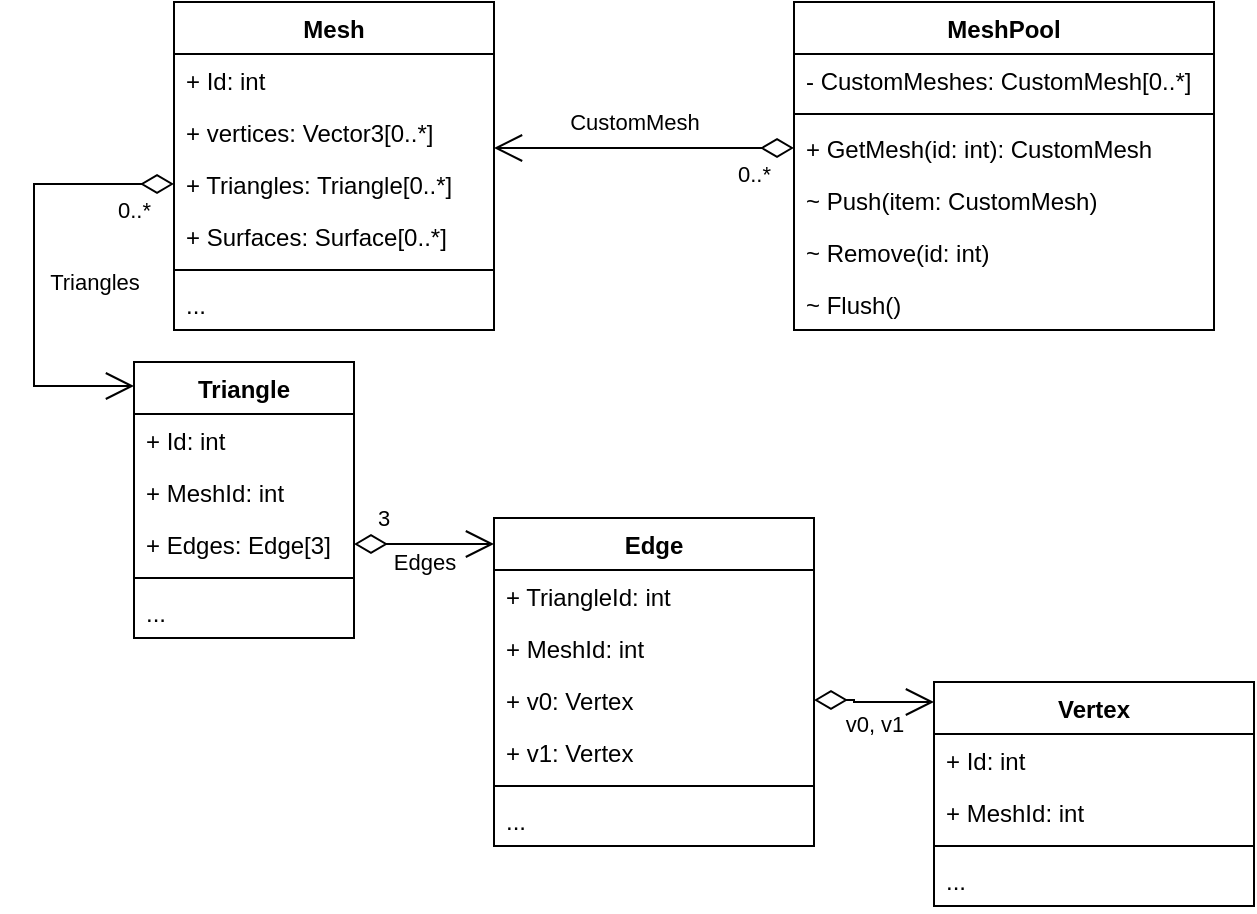 <mxfile version="13.9.8" type="github">
  <diagram id="CSNa1o_LZb486N3WpBpA" name="Page-1">
    <mxGraphModel dx="1221" dy="682" grid="1" gridSize="10" guides="1" tooltips="1" connect="1" arrows="1" fold="1" page="1" pageScale="1" pageWidth="827" pageHeight="1169" math="0" shadow="0">
      <root>
        <mxCell id="0" />
        <mxCell id="1" parent="0" />
        <mxCell id="c-aoi3J2XqIeh12601WA-1" value="Mesh" style="swimlane;fontStyle=1;align=center;verticalAlign=top;childLayout=stackLayout;horizontal=1;startSize=26;horizontalStack=0;resizeParent=1;resizeParentMax=0;resizeLast=0;collapsible=1;marginBottom=0;" vertex="1" parent="1">
          <mxGeometry x="150" y="90" width="160" height="164" as="geometry" />
        </mxCell>
        <mxCell id="c-aoi3J2XqIeh12601WA-2" value="+ Id: int" style="text;strokeColor=none;fillColor=none;align=left;verticalAlign=top;spacingLeft=4;spacingRight=4;overflow=hidden;rotatable=0;points=[[0,0.5],[1,0.5]];portConstraint=eastwest;" vertex="1" parent="c-aoi3J2XqIeh12601WA-1">
          <mxGeometry y="26" width="160" height="26" as="geometry" />
        </mxCell>
        <mxCell id="c-aoi3J2XqIeh12601WA-21" value="+ vertices: Vector3[0..*]" style="text;strokeColor=none;fillColor=none;align=left;verticalAlign=top;spacingLeft=4;spacingRight=4;overflow=hidden;rotatable=0;points=[[0,0.5],[1,0.5]];portConstraint=eastwest;" vertex="1" parent="c-aoi3J2XqIeh12601WA-1">
          <mxGeometry y="52" width="160" height="26" as="geometry" />
        </mxCell>
        <mxCell id="c-aoi3J2XqIeh12601WA-22" value="+ Triangles: Triangle[0..*]" style="text;strokeColor=none;fillColor=none;align=left;verticalAlign=top;spacingLeft=4;spacingRight=4;overflow=hidden;rotatable=0;points=[[0,0.5],[1,0.5]];portConstraint=eastwest;" vertex="1" parent="c-aoi3J2XqIeh12601WA-1">
          <mxGeometry y="78" width="160" height="26" as="geometry" />
        </mxCell>
        <mxCell id="c-aoi3J2XqIeh12601WA-23" value="+ Surfaces: Surface[0..*]" style="text;strokeColor=none;fillColor=none;align=left;verticalAlign=top;spacingLeft=4;spacingRight=4;overflow=hidden;rotatable=0;points=[[0,0.5],[1,0.5]];portConstraint=eastwest;" vertex="1" parent="c-aoi3J2XqIeh12601WA-1">
          <mxGeometry y="104" width="160" height="26" as="geometry" />
        </mxCell>
        <mxCell id="c-aoi3J2XqIeh12601WA-3" value="" style="line;strokeWidth=1;fillColor=none;align=left;verticalAlign=middle;spacingTop=-1;spacingLeft=3;spacingRight=3;rotatable=0;labelPosition=right;points=[];portConstraint=eastwest;" vertex="1" parent="c-aoi3J2XqIeh12601WA-1">
          <mxGeometry y="130" width="160" height="8" as="geometry" />
        </mxCell>
        <mxCell id="c-aoi3J2XqIeh12601WA-4" value="..." style="text;strokeColor=none;fillColor=none;align=left;verticalAlign=top;spacingLeft=4;spacingRight=4;overflow=hidden;rotatable=0;points=[[0,0.5],[1,0.5]];portConstraint=eastwest;" vertex="1" parent="c-aoi3J2XqIeh12601WA-1">
          <mxGeometry y="138" width="160" height="26" as="geometry" />
        </mxCell>
        <mxCell id="c-aoi3J2XqIeh12601WA-5" value="MeshPool" style="swimlane;fontStyle=1;align=center;verticalAlign=top;childLayout=stackLayout;horizontal=1;startSize=26;horizontalStack=0;resizeParent=1;resizeParentMax=0;resizeLast=0;collapsible=1;marginBottom=0;" vertex="1" parent="1">
          <mxGeometry x="460" y="90" width="210" height="164" as="geometry" />
        </mxCell>
        <mxCell id="c-aoi3J2XqIeh12601WA-6" value="- CustomMeshes: CustomMesh[0..*]" style="text;strokeColor=none;fillColor=none;align=left;verticalAlign=top;spacingLeft=4;spacingRight=4;overflow=hidden;rotatable=0;points=[[0,0.5],[1,0.5]];portConstraint=eastwest;" vertex="1" parent="c-aoi3J2XqIeh12601WA-5">
          <mxGeometry y="26" width="210" height="26" as="geometry" />
        </mxCell>
        <mxCell id="c-aoi3J2XqIeh12601WA-7" value="" style="line;strokeWidth=1;fillColor=none;align=left;verticalAlign=middle;spacingTop=-1;spacingLeft=3;spacingRight=3;rotatable=0;labelPosition=right;points=[];portConstraint=eastwest;" vertex="1" parent="c-aoi3J2XqIeh12601WA-5">
          <mxGeometry y="52" width="210" height="8" as="geometry" />
        </mxCell>
        <mxCell id="c-aoi3J2XqIeh12601WA-8" value="+ GetMesh(id: int): CustomMesh" style="text;strokeColor=none;fillColor=none;align=left;verticalAlign=top;spacingLeft=4;spacingRight=4;overflow=hidden;rotatable=0;points=[[0,0.5],[1,0.5]];portConstraint=eastwest;" vertex="1" parent="c-aoi3J2XqIeh12601WA-5">
          <mxGeometry y="60" width="210" height="26" as="geometry" />
        </mxCell>
        <mxCell id="c-aoi3J2XqIeh12601WA-24" value="~ Push(item: CustomMesh)" style="text;strokeColor=none;fillColor=none;align=left;verticalAlign=top;spacingLeft=4;spacingRight=4;overflow=hidden;rotatable=0;points=[[0,0.5],[1,0.5]];portConstraint=eastwest;" vertex="1" parent="c-aoi3J2XqIeh12601WA-5">
          <mxGeometry y="86" width="210" height="26" as="geometry" />
        </mxCell>
        <mxCell id="c-aoi3J2XqIeh12601WA-25" value="~ Remove(id: int)" style="text;strokeColor=none;fillColor=none;align=left;verticalAlign=top;spacingLeft=4;spacingRight=4;overflow=hidden;rotatable=0;points=[[0,0.5],[1,0.5]];portConstraint=eastwest;" vertex="1" parent="c-aoi3J2XqIeh12601WA-5">
          <mxGeometry y="112" width="210" height="26" as="geometry" />
        </mxCell>
        <mxCell id="c-aoi3J2XqIeh12601WA-26" value="~ Flush()" style="text;strokeColor=none;fillColor=none;align=left;verticalAlign=top;spacingLeft=4;spacingRight=4;overflow=hidden;rotatable=0;points=[[0,0.5],[1,0.5]];portConstraint=eastwest;" vertex="1" parent="c-aoi3J2XqIeh12601WA-5">
          <mxGeometry y="138" width="210" height="26" as="geometry" />
        </mxCell>
        <mxCell id="c-aoi3J2XqIeh12601WA-9" value="Triangle" style="swimlane;fontStyle=1;align=center;verticalAlign=top;childLayout=stackLayout;horizontal=1;startSize=26;horizontalStack=0;resizeParent=1;resizeParentMax=0;resizeLast=0;collapsible=1;marginBottom=0;" vertex="1" parent="1">
          <mxGeometry x="130" y="270" width="110" height="138" as="geometry" />
        </mxCell>
        <mxCell id="c-aoi3J2XqIeh12601WA-10" value="+ Id: int" style="text;strokeColor=none;fillColor=none;align=left;verticalAlign=top;spacingLeft=4;spacingRight=4;overflow=hidden;rotatable=0;points=[[0,0.5],[1,0.5]];portConstraint=eastwest;" vertex="1" parent="c-aoi3J2XqIeh12601WA-9">
          <mxGeometry y="26" width="110" height="26" as="geometry" />
        </mxCell>
        <mxCell id="c-aoi3J2XqIeh12601WA-33" value="+ MeshId: int" style="text;strokeColor=none;fillColor=none;align=left;verticalAlign=top;spacingLeft=4;spacingRight=4;overflow=hidden;rotatable=0;points=[[0,0.5],[1,0.5]];portConstraint=eastwest;" vertex="1" parent="c-aoi3J2XqIeh12601WA-9">
          <mxGeometry y="52" width="110" height="26" as="geometry" />
        </mxCell>
        <mxCell id="c-aoi3J2XqIeh12601WA-34" value="+ Edges: Edge[3]" style="text;strokeColor=none;fillColor=none;align=left;verticalAlign=top;spacingLeft=4;spacingRight=4;overflow=hidden;rotatable=0;points=[[0,0.5],[1,0.5]];portConstraint=eastwest;" vertex="1" parent="c-aoi3J2XqIeh12601WA-9">
          <mxGeometry y="78" width="110" height="26" as="geometry" />
        </mxCell>
        <mxCell id="c-aoi3J2XqIeh12601WA-11" value="" style="line;strokeWidth=1;fillColor=none;align=left;verticalAlign=middle;spacingTop=-1;spacingLeft=3;spacingRight=3;rotatable=0;labelPosition=right;points=[];portConstraint=eastwest;" vertex="1" parent="c-aoi3J2XqIeh12601WA-9">
          <mxGeometry y="104" width="110" height="8" as="geometry" />
        </mxCell>
        <mxCell id="c-aoi3J2XqIeh12601WA-12" value="..." style="text;strokeColor=none;fillColor=none;align=left;verticalAlign=top;spacingLeft=4;spacingRight=4;overflow=hidden;rotatable=0;points=[[0,0.5],[1,0.5]];portConstraint=eastwest;" vertex="1" parent="c-aoi3J2XqIeh12601WA-9">
          <mxGeometry y="112" width="110" height="26" as="geometry" />
        </mxCell>
        <mxCell id="c-aoi3J2XqIeh12601WA-13" value="Edge" style="swimlane;fontStyle=1;align=center;verticalAlign=top;childLayout=stackLayout;horizontal=1;startSize=26;horizontalStack=0;resizeParent=1;resizeParentMax=0;resizeLast=0;collapsible=1;marginBottom=0;" vertex="1" parent="1">
          <mxGeometry x="310" y="348" width="160" height="164" as="geometry" />
        </mxCell>
        <mxCell id="c-aoi3J2XqIeh12601WA-14" value="+ TriangleId: int" style="text;strokeColor=none;fillColor=none;align=left;verticalAlign=top;spacingLeft=4;spacingRight=4;overflow=hidden;rotatable=0;points=[[0,0.5],[1,0.5]];portConstraint=eastwest;" vertex="1" parent="c-aoi3J2XqIeh12601WA-13">
          <mxGeometry y="26" width="160" height="26" as="geometry" />
        </mxCell>
        <mxCell id="c-aoi3J2XqIeh12601WA-37" value="+ MeshId: int" style="text;strokeColor=none;fillColor=none;align=left;verticalAlign=top;spacingLeft=4;spacingRight=4;overflow=hidden;rotatable=0;points=[[0,0.5],[1,0.5]];portConstraint=eastwest;" vertex="1" parent="c-aoi3J2XqIeh12601WA-13">
          <mxGeometry y="52" width="160" height="26" as="geometry" />
        </mxCell>
        <mxCell id="c-aoi3J2XqIeh12601WA-38" value="+ v0: Vertex" style="text;strokeColor=none;fillColor=none;align=left;verticalAlign=top;spacingLeft=4;spacingRight=4;overflow=hidden;rotatable=0;points=[[0,0.5],[1,0.5]];portConstraint=eastwest;" vertex="1" parent="c-aoi3J2XqIeh12601WA-13">
          <mxGeometry y="78" width="160" height="26" as="geometry" />
        </mxCell>
        <mxCell id="c-aoi3J2XqIeh12601WA-39" value="+ v1: Vertex" style="text;strokeColor=none;fillColor=none;align=left;verticalAlign=top;spacingLeft=4;spacingRight=4;overflow=hidden;rotatable=0;points=[[0,0.5],[1,0.5]];portConstraint=eastwest;" vertex="1" parent="c-aoi3J2XqIeh12601WA-13">
          <mxGeometry y="104" width="160" height="26" as="geometry" />
        </mxCell>
        <mxCell id="c-aoi3J2XqIeh12601WA-15" value="" style="line;strokeWidth=1;fillColor=none;align=left;verticalAlign=middle;spacingTop=-1;spacingLeft=3;spacingRight=3;rotatable=0;labelPosition=right;points=[];portConstraint=eastwest;" vertex="1" parent="c-aoi3J2XqIeh12601WA-13">
          <mxGeometry y="130" width="160" height="8" as="geometry" />
        </mxCell>
        <mxCell id="c-aoi3J2XqIeh12601WA-16" value="..." style="text;strokeColor=none;fillColor=none;align=left;verticalAlign=top;spacingLeft=4;spacingRight=4;overflow=hidden;rotatable=0;points=[[0,0.5],[1,0.5]];portConstraint=eastwest;" vertex="1" parent="c-aoi3J2XqIeh12601WA-13">
          <mxGeometry y="138" width="160" height="26" as="geometry" />
        </mxCell>
        <mxCell id="c-aoi3J2XqIeh12601WA-17" value="Vertex" style="swimlane;fontStyle=1;align=center;verticalAlign=top;childLayout=stackLayout;horizontal=1;startSize=26;horizontalStack=0;resizeParent=1;resizeParentMax=0;resizeLast=0;collapsible=1;marginBottom=0;" vertex="1" parent="1">
          <mxGeometry x="530" y="430" width="160" height="112" as="geometry" />
        </mxCell>
        <mxCell id="c-aoi3J2XqIeh12601WA-18" value="+ Id: int" style="text;strokeColor=none;fillColor=none;align=left;verticalAlign=top;spacingLeft=4;spacingRight=4;overflow=hidden;rotatable=0;points=[[0,0.5],[1,0.5]];portConstraint=eastwest;" vertex="1" parent="c-aoi3J2XqIeh12601WA-17">
          <mxGeometry y="26" width="160" height="26" as="geometry" />
        </mxCell>
        <mxCell id="c-aoi3J2XqIeh12601WA-42" value="+ MeshId: int" style="text;strokeColor=none;fillColor=none;align=left;verticalAlign=top;spacingLeft=4;spacingRight=4;overflow=hidden;rotatable=0;points=[[0,0.5],[1,0.5]];portConstraint=eastwest;" vertex="1" parent="c-aoi3J2XqIeh12601WA-17">
          <mxGeometry y="52" width="160" height="26" as="geometry" />
        </mxCell>
        <mxCell id="c-aoi3J2XqIeh12601WA-19" value="" style="line;strokeWidth=1;fillColor=none;align=left;verticalAlign=middle;spacingTop=-1;spacingLeft=3;spacingRight=3;rotatable=0;labelPosition=right;points=[];portConstraint=eastwest;" vertex="1" parent="c-aoi3J2XqIeh12601WA-17">
          <mxGeometry y="78" width="160" height="8" as="geometry" />
        </mxCell>
        <mxCell id="c-aoi3J2XqIeh12601WA-20" value="..." style="text;strokeColor=none;fillColor=none;align=left;verticalAlign=top;spacingLeft=4;spacingRight=4;overflow=hidden;rotatable=0;points=[[0,0.5],[1,0.5]];portConstraint=eastwest;" vertex="1" parent="c-aoi3J2XqIeh12601WA-17">
          <mxGeometry y="86" width="160" height="26" as="geometry" />
        </mxCell>
        <mxCell id="c-aoi3J2XqIeh12601WA-27" value="CustomMesh" style="endArrow=open;html=1;endSize=12;startArrow=diamondThin;startSize=14;startFill=0;edgeStyle=orthogonalEdgeStyle;exitX=0;exitY=0.5;exitDx=0;exitDy=0;" edge="1" parent="1" source="c-aoi3J2XqIeh12601WA-8">
          <mxGeometry x="0.067" y="-13" relative="1" as="geometry">
            <mxPoint x="50" y="310" as="sourcePoint" />
            <mxPoint x="310" y="163" as="targetPoint" />
            <mxPoint as="offset" />
          </mxGeometry>
        </mxCell>
        <mxCell id="c-aoi3J2XqIeh12601WA-28" value="0..*" style="edgeLabel;resizable=0;html=1;align=left;verticalAlign=top;" connectable="0" vertex="1" parent="c-aoi3J2XqIeh12601WA-27">
          <mxGeometry x="-1" relative="1" as="geometry">
            <mxPoint x="-30" as="offset" />
          </mxGeometry>
        </mxCell>
        <mxCell id="c-aoi3J2XqIeh12601WA-31" value="Triangles" style="endArrow=open;html=1;endSize=12;startArrow=diamondThin;startSize=14;startFill=0;edgeStyle=orthogonalEdgeStyle;exitX=0;exitY=0.5;exitDx=0;exitDy=0;jumpSize=6;rounded=0;" edge="1" parent="1" source="c-aoi3J2XqIeh12601WA-22">
          <mxGeometry x="0.077" y="30" relative="1" as="geometry">
            <mxPoint x="140" y="280" as="sourcePoint" />
            <mxPoint x="130" y="282" as="targetPoint" />
            <mxPoint as="offset" />
            <Array as="points">
              <mxPoint x="80" y="181" />
              <mxPoint x="80" y="282" />
              <mxPoint x="130" y="282" />
            </Array>
          </mxGeometry>
        </mxCell>
        <mxCell id="c-aoi3J2XqIeh12601WA-32" value="0..*" style="edgeLabel;resizable=0;html=1;align=left;verticalAlign=top;" connectable="0" vertex="1" parent="c-aoi3J2XqIeh12601WA-31">
          <mxGeometry x="-1" relative="1" as="geometry">
            <mxPoint x="-30" as="offset" />
          </mxGeometry>
        </mxCell>
        <mxCell id="c-aoi3J2XqIeh12601WA-35" value="Edges" style="endArrow=open;html=1;endSize=12;startArrow=diamondThin;startSize=14;startFill=0;edgeStyle=orthogonalEdgeStyle;exitX=1;exitY=0.5;exitDx=0;exitDy=0;jumpSize=6;rounded=0;" edge="1" parent="1" source="c-aoi3J2XqIeh12601WA-34">
          <mxGeometry y="-9" relative="1" as="geometry">
            <mxPoint x="299.97" y="460" as="sourcePoint" />
            <mxPoint x="310" y="361" as="targetPoint" />
            <mxPoint as="offset" />
            <Array as="points" />
          </mxGeometry>
        </mxCell>
        <mxCell id="c-aoi3J2XqIeh12601WA-36" value="3" style="edgeLabel;resizable=0;html=1;align=left;verticalAlign=top;" connectable="0" vertex="1" parent="c-aoi3J2XqIeh12601WA-35">
          <mxGeometry x="-1" relative="1" as="geometry">
            <mxPoint x="10" y="-26" as="offset" />
          </mxGeometry>
        </mxCell>
        <mxCell id="c-aoi3J2XqIeh12601WA-40" value="v0, v1" style="endArrow=open;html=1;endSize=12;startArrow=diamondThin;startSize=14;startFill=0;edgeStyle=orthogonalEdgeStyle;exitX=1;exitY=0.5;exitDx=0;exitDy=0;jumpSize=6;rounded=0;" edge="1" parent="1" source="c-aoi3J2XqIeh12601WA-38">
          <mxGeometry x="0.009" y="-11" relative="1" as="geometry">
            <mxPoint x="490" y="440" as="sourcePoint" />
            <mxPoint x="530" y="440" as="targetPoint" />
            <mxPoint as="offset" />
            <Array as="points">
              <mxPoint x="490" y="439" />
              <mxPoint x="490" y="440" />
            </Array>
          </mxGeometry>
        </mxCell>
      </root>
    </mxGraphModel>
  </diagram>
</mxfile>
